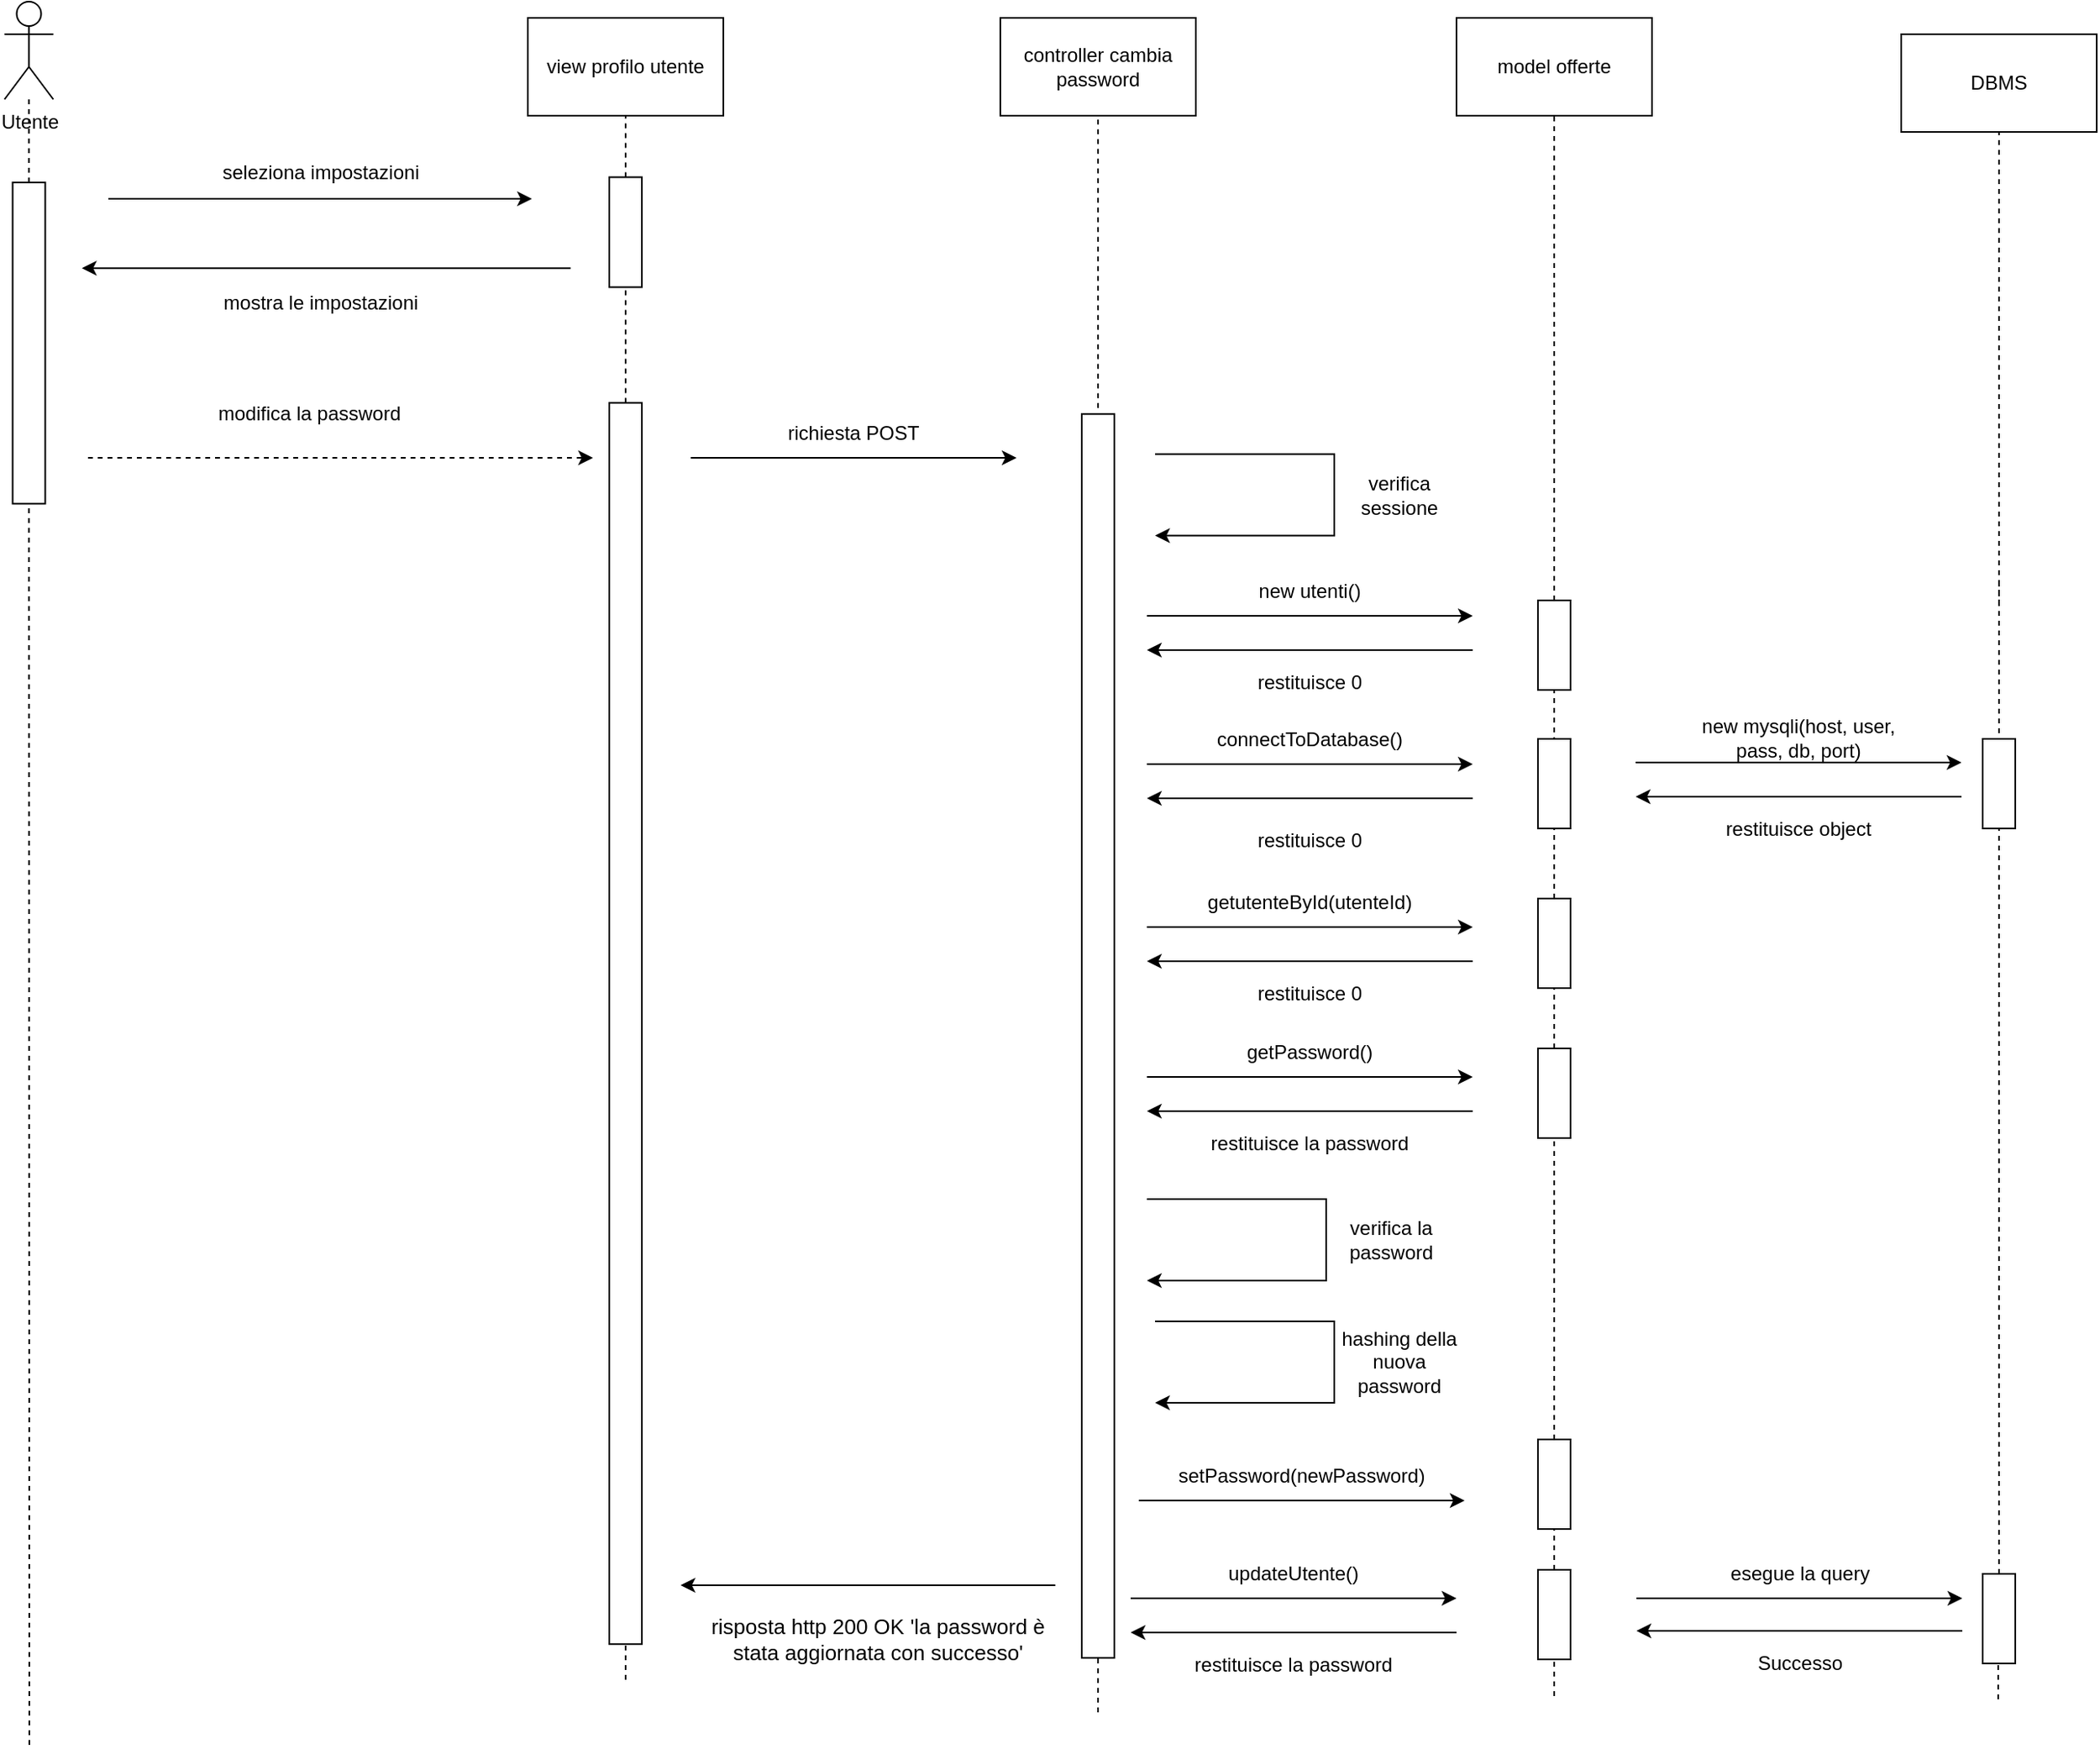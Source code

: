 <mxfile version="27.1.1">
  <diagram id="gwUhwwIQdEspnQJv_WbK" name="Pagina-1">
    <mxGraphModel dx="1699" dy="1652" grid="1" gridSize="10" guides="1" tooltips="1" connect="1" arrows="0" fold="1" page="1" pageScale="1" pageWidth="827" pageHeight="1169" math="0" shadow="0">
      <root>
        <mxCell id="0" />
        <mxCell id="1" parent="0" />
        <mxCell id="FgpJdpsvdST_ZWDqFQEa-1" value="Utente" style="shape=umlActor;verticalLabelPosition=bottom;verticalAlign=top;html=1;outlineConnect=0;" parent="1" vertex="1">
          <mxGeometry x="-351.25" y="-150" width="30" height="60" as="geometry" />
        </mxCell>
        <mxCell id="FgpJdpsvdST_ZWDqFQEa-4" value="" style="endArrow=none;dashed=1;html=1;rounded=0;" parent="1" source="WTWF-vKirUXl5wXtsg50-43" target="FgpJdpsvdST_ZWDqFQEa-1" edge="1">
          <mxGeometry width="50" height="50" relative="1" as="geometry">
            <mxPoint x="-336.25" y="611" as="sourcePoint" />
            <mxPoint x="-321.25" y="191" as="targetPoint" />
            <Array as="points" />
          </mxGeometry>
        </mxCell>
        <mxCell id="FgpJdpsvdST_ZWDqFQEa-5" value="controller cambia password" style="rounded=0;whiteSpace=wrap;html=1;" parent="1" vertex="1">
          <mxGeometry x="260" y="-140" width="120" height="60" as="geometry" />
        </mxCell>
        <mxCell id="FgpJdpsvdST_ZWDqFQEa-6" value="" style="endArrow=none;dashed=1;html=1;rounded=0;entryX=0.5;entryY=1;entryDx=0;entryDy=0;" parent="1" target="FgpJdpsvdST_ZWDqFQEa-5" edge="1">
          <mxGeometry width="50" height="50" relative="1" as="geometry">
            <mxPoint x="320.001" y="99.375" as="sourcePoint" />
            <mxPoint x="320.001" y="76.25" as="targetPoint" />
          </mxGeometry>
        </mxCell>
        <mxCell id="FgpJdpsvdST_ZWDqFQEa-7" value="model offerte" style="rounded=0;whiteSpace=wrap;html=1;" parent="1" vertex="1">
          <mxGeometry x="540" y="-140" width="120" height="60" as="geometry" />
        </mxCell>
        <mxCell id="FgpJdpsvdST_ZWDqFQEa-10" value="" style="endArrow=none;dashed=1;html=1;rounded=0;entryX=0.5;entryY=1;entryDx=0;entryDy=0;" parent="1" source="WTWF-vKirUXl5wXtsg50-8" target="FgpJdpsvdST_ZWDqFQEa-7" edge="1">
          <mxGeometry width="50" height="50" relative="1" as="geometry">
            <mxPoint x="599.5" y="320" as="sourcePoint" />
            <mxPoint x="599.5" y="70" as="targetPoint" />
          </mxGeometry>
        </mxCell>
        <mxCell id="WTWF-vKirUXl5wXtsg50-1" value="" style="endArrow=classic;html=1;rounded=0;" parent="1" edge="1">
          <mxGeometry width="50" height="50" relative="1" as="geometry">
            <mxPoint x="-287.5" y="-29" as="sourcePoint" />
            <mxPoint x="-27.5" y="-29" as="targetPoint" />
          </mxGeometry>
        </mxCell>
        <mxCell id="WTWF-vKirUXl5wXtsg50-2" value="seleziona impostazioni" style="text;html=1;align=center;verticalAlign=middle;whiteSpace=wrap;rounded=0;" parent="1" vertex="1">
          <mxGeometry x="-227.5" y="-60" width="140" height="30" as="geometry" />
        </mxCell>
        <mxCell id="WTWF-vKirUXl5wXtsg50-4" value="" style="endArrow=classic;html=1;rounded=0;" parent="1" edge="1">
          <mxGeometry width="50" height="50" relative="1" as="geometry">
            <mxPoint x="350" y="227" as="sourcePoint" />
            <mxPoint x="550" y="227" as="targetPoint" />
          </mxGeometry>
        </mxCell>
        <mxCell id="WTWF-vKirUXl5wXtsg50-5" value="new utenti()" style="text;html=1;align=center;verticalAlign=middle;whiteSpace=wrap;rounded=0;" parent="1" vertex="1">
          <mxGeometry x="380" y="197" width="140" height="30" as="geometry" />
        </mxCell>
        <mxCell id="WTWF-vKirUXl5wXtsg50-6" value="" style="endArrow=classic;html=1;rounded=0;" parent="1" edge="1">
          <mxGeometry width="50" height="50" relative="1" as="geometry">
            <mxPoint x="550" y="248" as="sourcePoint" />
            <mxPoint x="350" y="248" as="targetPoint" />
          </mxGeometry>
        </mxCell>
        <mxCell id="WTWF-vKirUXl5wXtsg50-7" value="restituisce 0" style="text;html=1;align=center;verticalAlign=middle;whiteSpace=wrap;rounded=0;" parent="1" vertex="1">
          <mxGeometry x="380" y="253" width="140" height="30" as="geometry" />
        </mxCell>
        <mxCell id="WTWF-vKirUXl5wXtsg50-9" value="" style="endArrow=none;dashed=1;html=1;rounded=0;" parent="1" source="WTWF-vKirUXl5wXtsg50-21" target="WTWF-vKirUXl5wXtsg50-8" edge="1">
          <mxGeometry width="50" height="50" relative="1" as="geometry">
            <mxPoint x="600" y="630" as="sourcePoint" />
            <mxPoint x="599.5" y="70" as="targetPoint" />
          </mxGeometry>
        </mxCell>
        <mxCell id="WTWF-vKirUXl5wXtsg50-8" value="" style="rounded=0;whiteSpace=wrap;html=1;rotation=90;" parent="1" vertex="1">
          <mxGeometry x="572.5" y="235" width="55" height="20" as="geometry" />
        </mxCell>
        <mxCell id="WTWF-vKirUXl5wXtsg50-12" value="" style="endArrow=classic;html=1;rounded=0;" parent="1" edge="1">
          <mxGeometry width="50" height="50" relative="1" as="geometry">
            <mxPoint x="350" y="318" as="sourcePoint" />
            <mxPoint x="550" y="318" as="targetPoint" />
          </mxGeometry>
        </mxCell>
        <mxCell id="WTWF-vKirUXl5wXtsg50-13" value="connectToDatabase()" style="text;html=1;align=center;verticalAlign=middle;whiteSpace=wrap;rounded=0;" parent="1" vertex="1">
          <mxGeometry x="380" y="288" width="140" height="30" as="geometry" />
        </mxCell>
        <mxCell id="WTWF-vKirUXl5wXtsg50-14" value="" style="endArrow=classic;html=1;rounded=0;" parent="1" edge="1">
          <mxGeometry width="50" height="50" relative="1" as="geometry">
            <mxPoint x="550" y="339" as="sourcePoint" />
            <mxPoint x="350" y="339" as="targetPoint" />
          </mxGeometry>
        </mxCell>
        <mxCell id="WTWF-vKirUXl5wXtsg50-15" value="restituisce 0" style="text;html=1;align=center;verticalAlign=middle;whiteSpace=wrap;rounded=0;" parent="1" vertex="1">
          <mxGeometry x="380" y="350" width="140" height="30" as="geometry" />
        </mxCell>
        <mxCell id="WTWF-vKirUXl5wXtsg50-16" value="" style="rounded=0;whiteSpace=wrap;html=1;rotation=90;" parent="1" vertex="1">
          <mxGeometry x="572.5" y="320" width="55" height="20" as="geometry" />
        </mxCell>
        <mxCell id="WTWF-vKirUXl5wXtsg50-17" value="" style="endArrow=classic;html=1;rounded=0;" parent="1" edge="1">
          <mxGeometry width="50" height="50" relative="1" as="geometry">
            <mxPoint x="350" y="418" as="sourcePoint" />
            <mxPoint x="550" y="418" as="targetPoint" />
          </mxGeometry>
        </mxCell>
        <mxCell id="WTWF-vKirUXl5wXtsg50-18" value="getutenteById(utenteId)" style="text;html=1;align=center;verticalAlign=middle;whiteSpace=wrap;rounded=0;" parent="1" vertex="1">
          <mxGeometry x="380" y="388" width="140" height="30" as="geometry" />
        </mxCell>
        <mxCell id="WTWF-vKirUXl5wXtsg50-19" value="" style="endArrow=classic;html=1;rounded=0;" parent="1" edge="1">
          <mxGeometry width="50" height="50" relative="1" as="geometry">
            <mxPoint x="550" y="439" as="sourcePoint" />
            <mxPoint x="350" y="439" as="targetPoint" />
          </mxGeometry>
        </mxCell>
        <mxCell id="WTWF-vKirUXl5wXtsg50-20" value="restituisce 0" style="text;html=1;align=center;verticalAlign=middle;whiteSpace=wrap;rounded=0;" parent="1" vertex="1">
          <mxGeometry x="380" y="444" width="140" height="30" as="geometry" />
        </mxCell>
        <mxCell id="WTWF-vKirUXl5wXtsg50-36" value="view profilo utente" style="rounded=0;whiteSpace=wrap;html=1;" parent="1" vertex="1">
          <mxGeometry x="-30" y="-140" width="120" height="60" as="geometry" />
        </mxCell>
        <mxCell id="WTWF-vKirUXl5wXtsg50-37" value="" style="endArrow=none;dashed=1;html=1;rounded=0;entryX=0.5;entryY=1;entryDx=0;entryDy=0;" parent="1" source="WTWF-vKirUXl5wXtsg50-57" target="WTWF-vKirUXl5wXtsg50-36" edge="1">
          <mxGeometry width="50" height="50" relative="1" as="geometry">
            <mxPoint x="30" y="620" as="sourcePoint" />
            <mxPoint x="29.5" y="80" as="targetPoint" />
          </mxGeometry>
        </mxCell>
        <mxCell id="WTWF-vKirUXl5wXtsg50-40" value="" style="endArrow=classic;html=1;rounded=0;" parent="1" edge="1">
          <mxGeometry width="50" height="50" relative="1" as="geometry">
            <mxPoint x="-3.75" y="13.59" as="sourcePoint" />
            <mxPoint x="-303.75" y="13.59" as="targetPoint" />
          </mxGeometry>
        </mxCell>
        <mxCell id="WTWF-vKirUXl5wXtsg50-42" value="mostra le impostazioni" style="text;html=1;align=center;verticalAlign=middle;whiteSpace=wrap;rounded=0;" parent="1" vertex="1">
          <mxGeometry x="-222.5" y="19.59" width="130" height="30" as="geometry" />
        </mxCell>
        <mxCell id="WTWF-vKirUXl5wXtsg50-44" value="" style="endArrow=none;dashed=1;html=1;rounded=0;" parent="1" target="WTWF-vKirUXl5wXtsg50-43" edge="1">
          <mxGeometry width="50" height="50" relative="1" as="geometry">
            <mxPoint x="-336" y="920" as="sourcePoint" />
            <mxPoint x="-336.25" y="81" as="targetPoint" />
            <Array as="points">
              <mxPoint x="-336.25" y="151" />
            </Array>
          </mxGeometry>
        </mxCell>
        <mxCell id="WTWF-vKirUXl5wXtsg50-43" value="" style="rounded=0;whiteSpace=wrap;html=1;rotation=90;" parent="1" vertex="1">
          <mxGeometry x="-434.83" y="49.59" width="197.18" height="20" as="geometry" />
        </mxCell>
        <mxCell id="WTWF-vKirUXl5wXtsg50-49" value="modifica la password" style="text;html=1;align=center;verticalAlign=middle;whiteSpace=wrap;rounded=0;" parent="1" vertex="1">
          <mxGeometry x="-233.75" y="88" width="140" height="30" as="geometry" />
        </mxCell>
        <mxCell id="WTWF-vKirUXl5wXtsg50-58" value="" style="endArrow=classic;html=1;rounded=0;" parent="1" edge="1">
          <mxGeometry width="50" height="50" relative="1" as="geometry">
            <mxPoint x="355" y="127.75" as="sourcePoint" />
            <mxPoint x="355" y="177.75" as="targetPoint" />
            <Array as="points">
              <mxPoint x="465" y="127.75" />
              <mxPoint x="465" y="147.75" />
              <mxPoint x="465" y="177.75" />
            </Array>
          </mxGeometry>
        </mxCell>
        <mxCell id="WTWF-vKirUXl5wXtsg50-59" value="verifica sessione" style="text;html=1;align=center;verticalAlign=middle;whiteSpace=wrap;rounded=0;" parent="1" vertex="1">
          <mxGeometry x="465" y="137.75" width="80" height="30" as="geometry" />
        </mxCell>
        <mxCell id="WTWF-vKirUXl5wXtsg50-60" value="" style="endArrow=none;dashed=1;html=1;rounded=0;" parent="1" target="WTWF-vKirUXl5wXtsg50-3" edge="1">
          <mxGeometry width="50" height="50" relative="1" as="geometry">
            <mxPoint x="320" y="900" as="sourcePoint" />
            <mxPoint x="320" y="-80" as="targetPoint" />
          </mxGeometry>
        </mxCell>
        <mxCell id="WTWF-vKirUXl5wXtsg50-3" value="" style="rounded=0;whiteSpace=wrap;html=1;rotation=90;" parent="1" vertex="1">
          <mxGeometry x="-61.74" y="474.86" width="763.45" height="20" as="geometry" />
        </mxCell>
        <mxCell id="WTWF-vKirUXl5wXtsg50-71" value="" style="endArrow=none;dashed=1;html=1;rounded=0;" parent="1" source="WTWF-vKirUXl5wXtsg50-73" target="WTWF-vKirUXl5wXtsg50-57" edge="1">
          <mxGeometry width="50" height="50" relative="1" as="geometry">
            <mxPoint x="30" y="620" as="sourcePoint" />
            <mxPoint x="30" y="-80" as="targetPoint" />
          </mxGeometry>
        </mxCell>
        <mxCell id="WTWF-vKirUXl5wXtsg50-57" value="" style="rounded=0;whiteSpace=wrap;html=1;rotation=90;" parent="1" vertex="1">
          <mxGeometry x="-3.75" y="-18.5" width="67.5" height="20" as="geometry" />
        </mxCell>
        <mxCell id="WTWF-vKirUXl5wXtsg50-74" value="" style="endArrow=none;dashed=1;html=1;rounded=0;" parent="1" target="WTWF-vKirUXl5wXtsg50-73" edge="1">
          <mxGeometry width="50" height="50" relative="1" as="geometry">
            <mxPoint x="30" y="880" as="sourcePoint" />
            <mxPoint x="30" y="25" as="targetPoint" />
          </mxGeometry>
        </mxCell>
        <mxCell id="WTWF-vKirUXl5wXtsg50-73" value="" style="rounded=0;whiteSpace=wrap;html=1;rotation=90;" parent="1" vertex="1">
          <mxGeometry x="-350.93" y="467.19" width="761.87" height="20" as="geometry" />
        </mxCell>
        <mxCell id="WTWF-vKirUXl5wXtsg50-75" value="" style="endArrow=none;dashed=1;html=1;rounded=0;" parent="1" source="WTWF-vKirUXl5wXtsg50-93" target="WTWF-vKirUXl5wXtsg50-21" edge="1">
          <mxGeometry width="50" height="50" relative="1" as="geometry">
            <mxPoint x="600" y="890" as="sourcePoint" />
            <mxPoint x="600" y="273" as="targetPoint" />
          </mxGeometry>
        </mxCell>
        <mxCell id="WTWF-vKirUXl5wXtsg50-21" value="" style="rounded=0;whiteSpace=wrap;html=1;rotation=90;" parent="1" vertex="1">
          <mxGeometry x="572.5" y="418" width="55" height="20" as="geometry" />
        </mxCell>
        <mxCell id="WTWF-vKirUXl5wXtsg50-76" value="" style="endArrow=classic;html=1;rounded=0;" parent="1" edge="1">
          <mxGeometry width="50" height="50" relative="1" as="geometry">
            <mxPoint x="350" y="510" as="sourcePoint" />
            <mxPoint x="550" y="510" as="targetPoint" />
          </mxGeometry>
        </mxCell>
        <mxCell id="WTWF-vKirUXl5wXtsg50-77" value="getPassword()" style="text;html=1;align=center;verticalAlign=middle;whiteSpace=wrap;rounded=0;" parent="1" vertex="1">
          <mxGeometry x="380" y="480" width="140" height="30" as="geometry" />
        </mxCell>
        <mxCell id="WTWF-vKirUXl5wXtsg50-78" value="" style="endArrow=classic;html=1;rounded=0;" parent="1" edge="1">
          <mxGeometry width="50" height="50" relative="1" as="geometry">
            <mxPoint x="550" y="531" as="sourcePoint" />
            <mxPoint x="350" y="531" as="targetPoint" />
          </mxGeometry>
        </mxCell>
        <mxCell id="WTWF-vKirUXl5wXtsg50-79" value="restituisce la password" style="text;html=1;align=center;verticalAlign=middle;whiteSpace=wrap;rounded=0;" parent="1" vertex="1">
          <mxGeometry x="380" y="536" width="140" height="30" as="geometry" />
        </mxCell>
        <mxCell id="WTWF-vKirUXl5wXtsg50-80" value="" style="rounded=0;whiteSpace=wrap;html=1;rotation=90;" parent="1" vertex="1">
          <mxGeometry x="572.5" y="510" width="55" height="20" as="geometry" />
        </mxCell>
        <mxCell id="WTWF-vKirUXl5wXtsg50-81" value="" style="endArrow=classic;html=1;rounded=0;" parent="1" edge="1">
          <mxGeometry width="50" height="50" relative="1" as="geometry">
            <mxPoint x="350" y="585" as="sourcePoint" />
            <mxPoint x="350" y="635" as="targetPoint" />
            <Array as="points">
              <mxPoint x="460" y="585" />
              <mxPoint x="460" y="605" />
              <mxPoint x="460" y="635" />
            </Array>
          </mxGeometry>
        </mxCell>
        <mxCell id="WTWF-vKirUXl5wXtsg50-82" value="verifica la password" style="text;html=1;align=center;verticalAlign=middle;whiteSpace=wrap;rounded=0;" parent="1" vertex="1">
          <mxGeometry x="460" y="595" width="80" height="30" as="geometry" />
        </mxCell>
        <mxCell id="WTWF-vKirUXl5wXtsg50-83" value="" style="endArrow=classic;html=1;rounded=0;" parent="1" edge="1">
          <mxGeometry width="50" height="50" relative="1" as="geometry">
            <mxPoint x="355" y="660" as="sourcePoint" />
            <mxPoint x="355" y="710" as="targetPoint" />
            <Array as="points">
              <mxPoint x="465" y="660" />
              <mxPoint x="465" y="680" />
              <mxPoint x="465" y="710" />
            </Array>
          </mxGeometry>
        </mxCell>
        <mxCell id="WTWF-vKirUXl5wXtsg50-84" value="hashing della nuova password" style="text;html=1;align=center;verticalAlign=middle;whiteSpace=wrap;rounded=0;" parent="1" vertex="1">
          <mxGeometry x="465" y="670" width="80" height="30" as="geometry" />
        </mxCell>
        <mxCell id="WTWF-vKirUXl5wXtsg50-85" value="" style="endArrow=classic;html=1;rounded=0;" parent="1" edge="1">
          <mxGeometry width="50" height="50" relative="1" as="geometry">
            <mxPoint x="345" y="770" as="sourcePoint" />
            <mxPoint x="545" y="770" as="targetPoint" />
          </mxGeometry>
        </mxCell>
        <mxCell id="WTWF-vKirUXl5wXtsg50-86" value="setPassword(newPassword)" style="text;html=1;align=center;verticalAlign=middle;whiteSpace=wrap;rounded=0;" parent="1" vertex="1">
          <mxGeometry x="375" y="740" width="140" height="30" as="geometry" />
        </mxCell>
        <mxCell id="WTWF-vKirUXl5wXtsg50-89" value="" style="endArrow=classic;html=1;rounded=0;" parent="1" edge="1">
          <mxGeometry width="50" height="50" relative="1" as="geometry">
            <mxPoint x="340" y="830" as="sourcePoint" />
            <mxPoint x="540" y="830" as="targetPoint" />
          </mxGeometry>
        </mxCell>
        <mxCell id="WTWF-vKirUXl5wXtsg50-90" value="updateUtente()" style="text;html=1;align=center;verticalAlign=middle;whiteSpace=wrap;rounded=0;" parent="1" vertex="1">
          <mxGeometry x="370" y="800" width="140" height="30" as="geometry" />
        </mxCell>
        <mxCell id="WTWF-vKirUXl5wXtsg50-91" value="" style="endArrow=classic;html=1;rounded=0;" parent="1" edge="1">
          <mxGeometry width="50" height="50" relative="1" as="geometry">
            <mxPoint x="540" y="851" as="sourcePoint" />
            <mxPoint x="340" y="851" as="targetPoint" />
          </mxGeometry>
        </mxCell>
        <mxCell id="WTWF-vKirUXl5wXtsg50-92" value="restituisce la password" style="text;html=1;align=center;verticalAlign=middle;whiteSpace=wrap;rounded=0;" parent="1" vertex="1">
          <mxGeometry x="370" y="856" width="140" height="30" as="geometry" />
        </mxCell>
        <mxCell id="WTWF-vKirUXl5wXtsg50-94" value="" style="endArrow=none;dashed=1;html=1;rounded=0;" parent="1" source="WTWF-vKirUXl5wXtsg50-95" target="WTWF-vKirUXl5wXtsg50-93" edge="1">
          <mxGeometry width="50" height="50" relative="1" as="geometry">
            <mxPoint x="600" y="890" as="sourcePoint" />
            <mxPoint x="600" y="456" as="targetPoint" />
          </mxGeometry>
        </mxCell>
        <mxCell id="WTWF-vKirUXl5wXtsg50-93" value="" style="rounded=0;whiteSpace=wrap;html=1;rotation=90;" parent="1" vertex="1">
          <mxGeometry x="572.5" y="750" width="55" height="20" as="geometry" />
        </mxCell>
        <mxCell id="WTWF-vKirUXl5wXtsg50-96" value="" style="endArrow=none;dashed=1;html=1;rounded=0;" parent="1" target="WTWF-vKirUXl5wXtsg50-95" edge="1">
          <mxGeometry width="50" height="50" relative="1" as="geometry">
            <mxPoint x="600" y="890" as="sourcePoint" />
            <mxPoint x="600" y="788" as="targetPoint" />
          </mxGeometry>
        </mxCell>
        <mxCell id="WTWF-vKirUXl5wXtsg50-95" value="" style="rounded=0;whiteSpace=wrap;html=1;rotation=90;" parent="1" vertex="1">
          <mxGeometry x="572.5" y="830" width="55" height="20" as="geometry" />
        </mxCell>
        <mxCell id="WTWF-vKirUXl5wXtsg50-97" value="" style="endArrow=classic;html=1;rounded=0;" parent="1" edge="1">
          <mxGeometry width="50" height="50" relative="1" as="geometry">
            <mxPoint x="293.75" y="822" as="sourcePoint" />
            <mxPoint x="63.75" y="822" as="targetPoint" />
          </mxGeometry>
        </mxCell>
        <mxCell id="WTWF-vKirUXl5wXtsg50-98" value="&lt;span style=&quot;font-size: 13px;&quot;&gt;risposta http 200 OK &#39;la password è stata aggiornata con successo&#39;&lt;/span&gt;" style="text;html=1;align=center;verticalAlign=middle;whiteSpace=wrap;rounded=0;" parent="1" vertex="1">
          <mxGeometry x="80" y="840" width="210" height="30" as="geometry" />
        </mxCell>
        <mxCell id="WTWF-vKirUXl5wXtsg50-99" value="" style="html=1;labelBackgroundColor=#ffffff;startArrow=none;startFill=0;startSize=6;endArrow=classic;endFill=1;endSize=6;jettySize=auto;orthogonalLoop=1;strokeWidth=1;dashed=1;fontSize=14;rounded=0;" parent="1" edge="1">
          <mxGeometry width="60" height="60" relative="1" as="geometry">
            <mxPoint x="-300" y="130" as="sourcePoint" />
            <mxPoint x="10" y="130" as="targetPoint" />
          </mxGeometry>
        </mxCell>
        <mxCell id="X1XHpjJJs2EaNccz1TuZ-1" value="DBMS" style="rounded=0;whiteSpace=wrap;html=1;" vertex="1" parent="1">
          <mxGeometry x="813" y="-130" width="120" height="60" as="geometry" />
        </mxCell>
        <mxCell id="X1XHpjJJs2EaNccz1TuZ-2" value="" style="endArrow=none;dashed=1;html=1;rounded=0;entryX=0.5;entryY=1;entryDx=0;entryDy=0;" edge="1" parent="1" target="X1XHpjJJs2EaNccz1TuZ-1">
          <mxGeometry width="50" height="50" relative="1" as="geometry">
            <mxPoint x="873" y="220" as="sourcePoint" />
            <mxPoint x="872.5" y="80" as="targetPoint" />
          </mxGeometry>
        </mxCell>
        <mxCell id="X1XHpjJJs2EaNccz1TuZ-3" value="" style="endArrow=none;dashed=1;html=1;rounded=0;" edge="1" parent="1" source="X1XHpjJJs2EaNccz1TuZ-10">
          <mxGeometry width="50" height="50" relative="1" as="geometry">
            <mxPoint x="873" y="640" as="sourcePoint" />
            <mxPoint x="873" y="203.5" as="targetPoint" />
          </mxGeometry>
        </mxCell>
        <mxCell id="X1XHpjJJs2EaNccz1TuZ-4" value="" style="rounded=0;whiteSpace=wrap;html=1;rotation=90;" vertex="1" parent="1">
          <mxGeometry x="845.5" y="320" width="55" height="20" as="geometry" />
        </mxCell>
        <mxCell id="X1XHpjJJs2EaNccz1TuZ-5" value="" style="endArrow=classic;html=1;rounded=0;" edge="1" parent="1">
          <mxGeometry width="50" height="50" relative="1" as="geometry">
            <mxPoint x="650" y="317" as="sourcePoint" />
            <mxPoint x="850" y="317" as="targetPoint" />
          </mxGeometry>
        </mxCell>
        <mxCell id="X1XHpjJJs2EaNccz1TuZ-6" value="new mysqli(host, user, pass, db, port)" style="text;html=1;align=center;verticalAlign=middle;whiteSpace=wrap;rounded=0;" vertex="1" parent="1">
          <mxGeometry x="680" y="287" width="140" height="30" as="geometry" />
        </mxCell>
        <mxCell id="X1XHpjJJs2EaNccz1TuZ-7" value="" style="endArrow=classic;html=1;rounded=0;" edge="1" parent="1">
          <mxGeometry width="50" height="50" relative="1" as="geometry">
            <mxPoint x="850" y="338" as="sourcePoint" />
            <mxPoint x="650" y="338" as="targetPoint" />
          </mxGeometry>
        </mxCell>
        <mxCell id="X1XHpjJJs2EaNccz1TuZ-8" value="restituisce object" style="text;html=1;align=center;verticalAlign=middle;whiteSpace=wrap;rounded=0;" vertex="1" parent="1">
          <mxGeometry x="680" y="343" width="140" height="30" as="geometry" />
        </mxCell>
        <mxCell id="X1XHpjJJs2EaNccz1TuZ-9" value="" style="endArrow=none;dashed=1;html=1;rounded=0;" edge="1" parent="1" target="X1XHpjJJs2EaNccz1TuZ-10">
          <mxGeometry width="50" height="50" relative="1" as="geometry">
            <mxPoint x="873" y="820" as="sourcePoint" />
            <mxPoint x="873" y="203.5" as="targetPoint" />
          </mxGeometry>
        </mxCell>
        <mxCell id="X1XHpjJJs2EaNccz1TuZ-10" value="" style="rounded=0;whiteSpace=wrap;html=1;rotation=90;" vertex="1" parent="1">
          <mxGeometry x="845.5" y="832.5" width="55" height="20" as="geometry" />
        </mxCell>
        <mxCell id="X1XHpjJJs2EaNccz1TuZ-15" value="" style="endArrow=classic;html=1;rounded=0;" edge="1" parent="1">
          <mxGeometry width="50" height="50" relative="1" as="geometry">
            <mxPoint x="650.5" y="830" as="sourcePoint" />
            <mxPoint x="850.5" y="830" as="targetPoint" />
          </mxGeometry>
        </mxCell>
        <mxCell id="X1XHpjJJs2EaNccz1TuZ-16" value="esegue la query" style="text;html=1;align=center;verticalAlign=middle;whiteSpace=wrap;rounded=0;" vertex="1" parent="1">
          <mxGeometry x="680.5" y="800" width="140" height="30" as="geometry" />
        </mxCell>
        <mxCell id="X1XHpjJJs2EaNccz1TuZ-17" value="" style="endArrow=classic;html=1;rounded=0;" edge="1" parent="1">
          <mxGeometry width="50" height="50" relative="1" as="geometry">
            <mxPoint x="850.5" y="850" as="sourcePoint" />
            <mxPoint x="650.5" y="850" as="targetPoint" />
          </mxGeometry>
        </mxCell>
        <mxCell id="X1XHpjJJs2EaNccz1TuZ-18" value="Successo" style="text;html=1;align=center;verticalAlign=middle;whiteSpace=wrap;rounded=0;" vertex="1" parent="1">
          <mxGeometry x="680.5" y="855" width="140" height="30" as="geometry" />
        </mxCell>
        <mxCell id="X1XHpjJJs2EaNccz1TuZ-19" value="" style="endArrow=none;dashed=1;html=1;rounded=0;" edge="1" parent="1">
          <mxGeometry width="50" height="50" relative="1" as="geometry">
            <mxPoint x="872.5" y="892" as="sourcePoint" />
            <mxPoint x="872.5" y="870" as="targetPoint" />
          </mxGeometry>
        </mxCell>
        <mxCell id="X1XHpjJJs2EaNccz1TuZ-20" value="" style="endArrow=classic;html=1;rounded=0;" edge="1" parent="1">
          <mxGeometry width="50" height="50" relative="1" as="geometry">
            <mxPoint x="70" y="130" as="sourcePoint" />
            <mxPoint x="270" y="130" as="targetPoint" />
          </mxGeometry>
        </mxCell>
        <mxCell id="X1XHpjJJs2EaNccz1TuZ-21" value="richiesta POST" style="text;html=1;align=center;verticalAlign=middle;whiteSpace=wrap;rounded=0;" vertex="1" parent="1">
          <mxGeometry x="100" y="100" width="140" height="30" as="geometry" />
        </mxCell>
      </root>
    </mxGraphModel>
  </diagram>
</mxfile>
